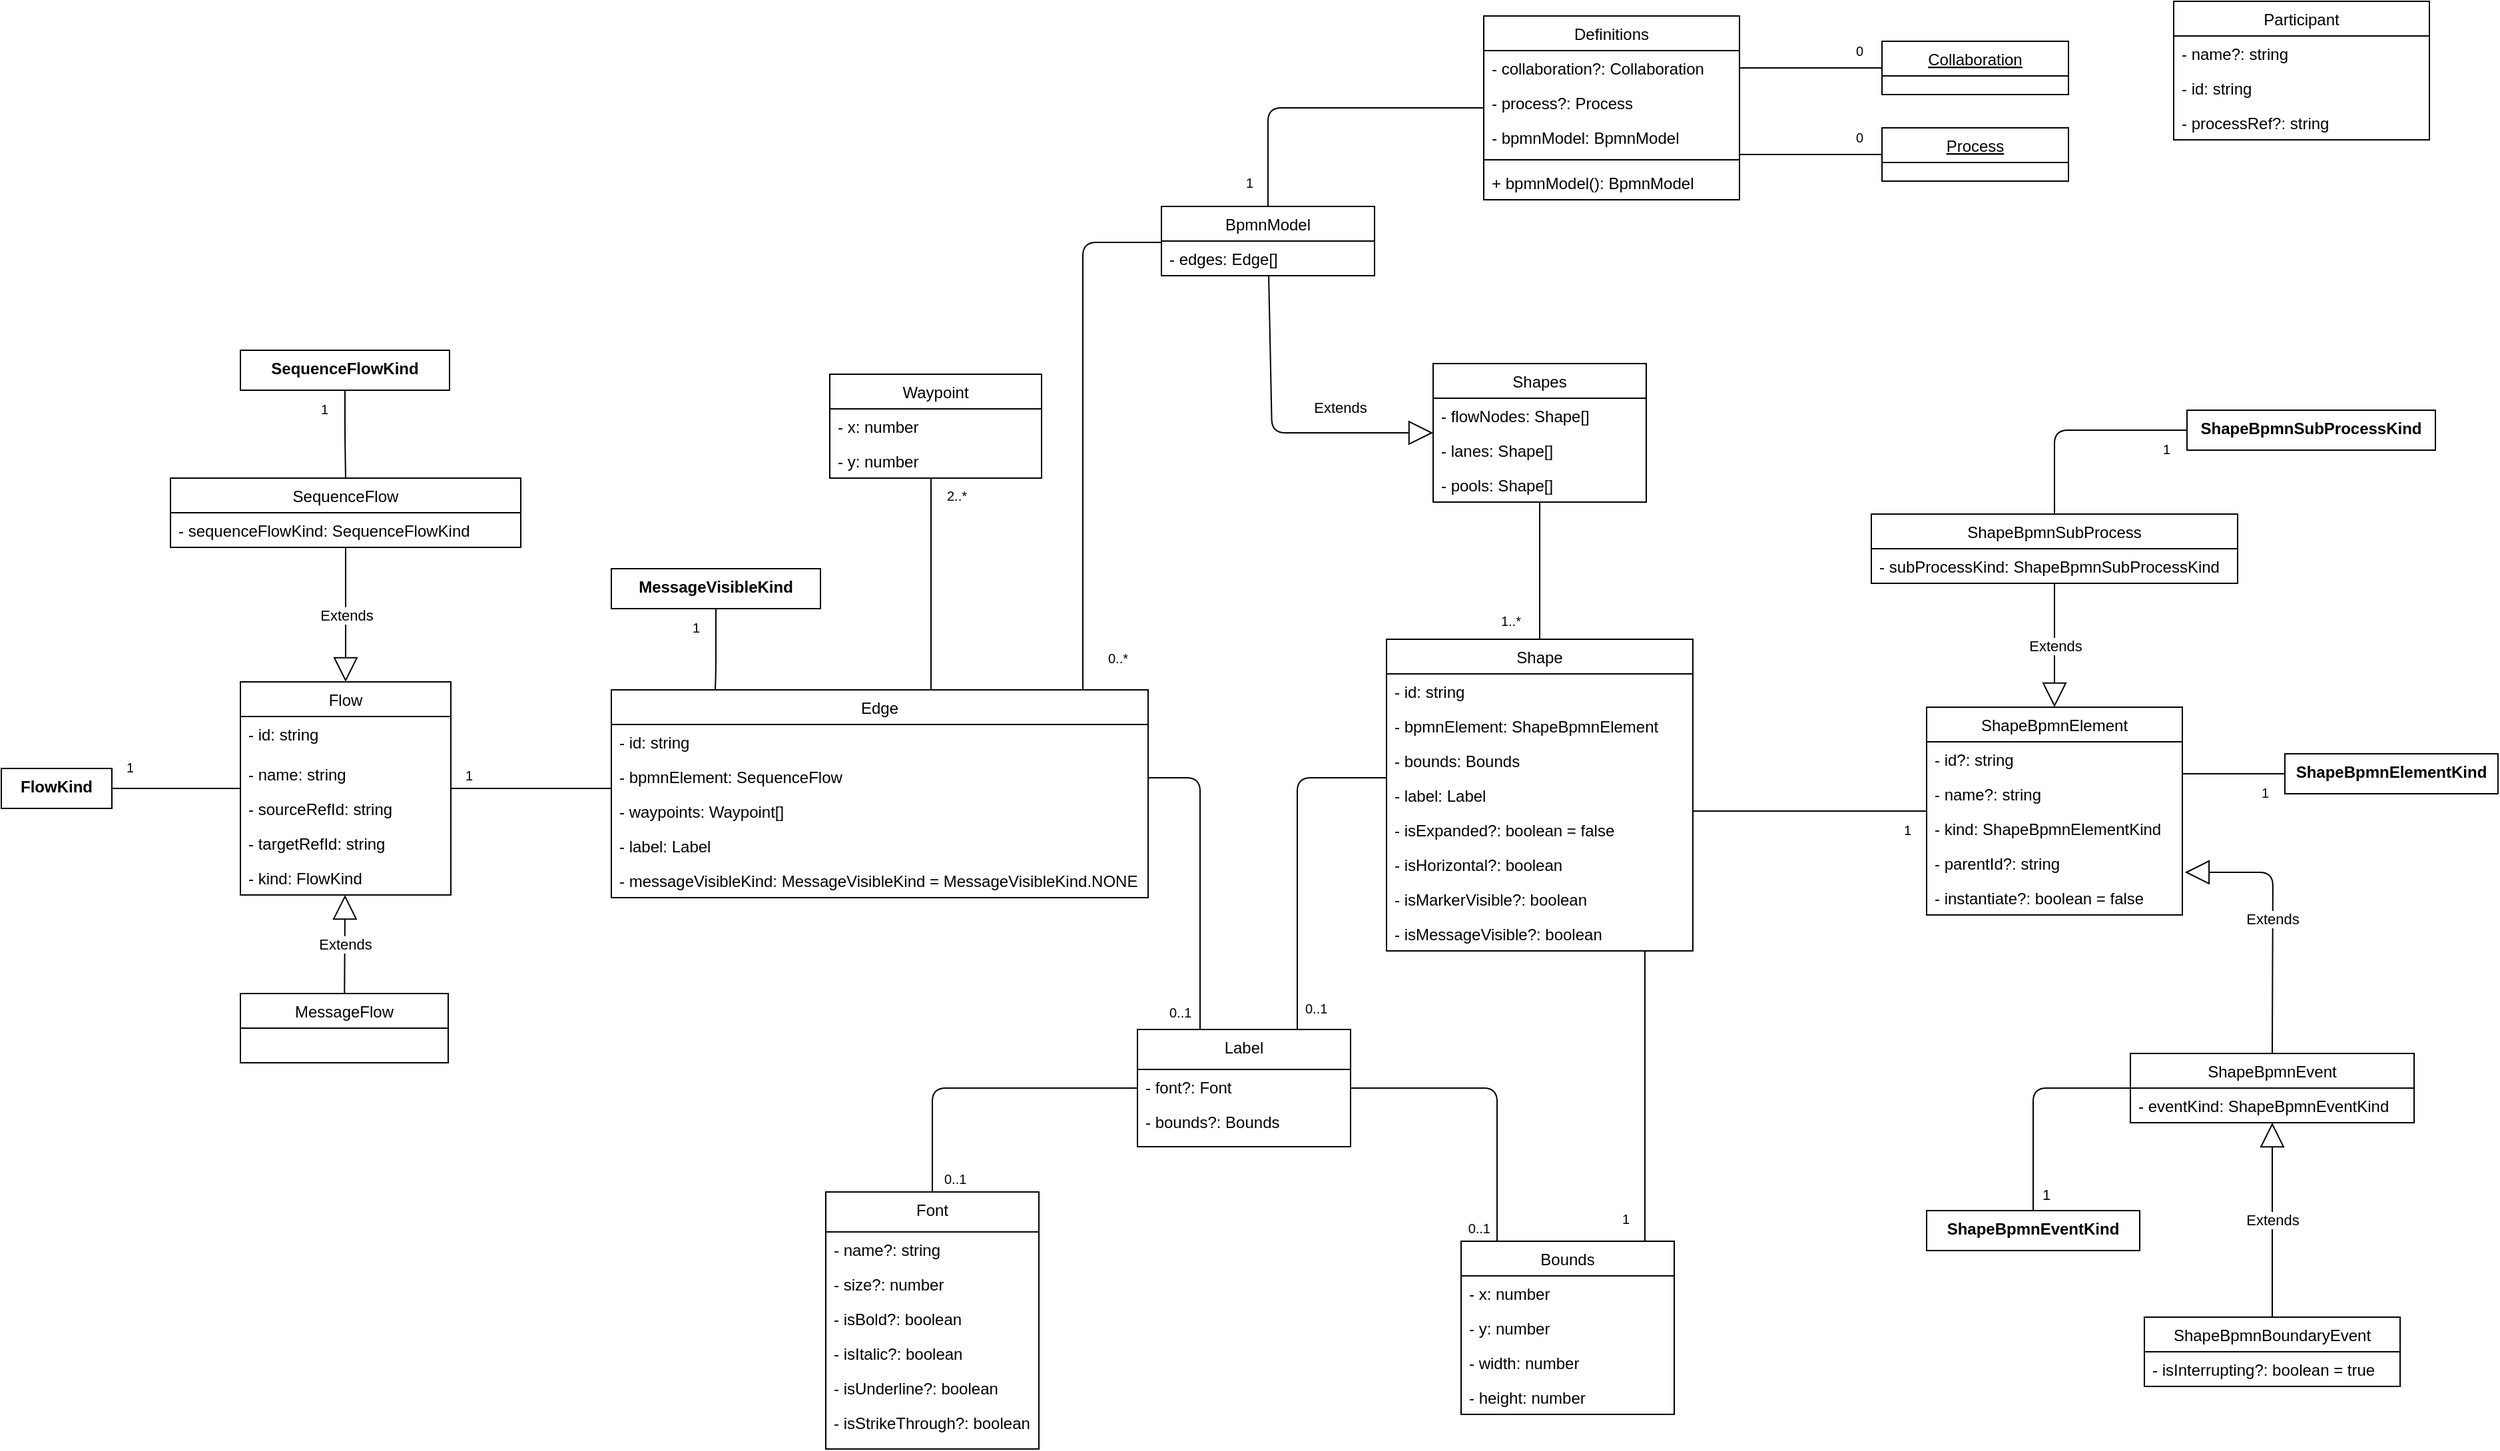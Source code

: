 <mxfile version="13.3.9" type="device"><diagram id="C5RBs43oDa-KdzZeNtuy" name="Page-1"><mxGraphModel dx="5345" dy="2276" grid="0" gridSize="10" guides="1" tooltips="1" connect="1" arrows="1" fold="1" page="1" pageScale="1" pageWidth="1654" pageHeight="1169" background="none" math="0" shadow="0"><root><mxCell id="WIyWlLk6GJQsqaUBKTNV-0"/><mxCell id="WIyWlLk6GJQsqaUBKTNV-1" parent="WIyWlLk6GJQsqaUBKTNV-0"/><mxCell id="PLHjshaNbv-pAc6cqL0V-2" value="" style="endArrow=none;html=1;edgeStyle=orthogonalEdgeStyle;shadow=0;" parent="WIyWlLk6GJQsqaUBKTNV-1" source="zkfFHV4jXpPFQw0GAbJ--0" target="zkfFHV4jXpPFQw0GAbJ--6" edge="1"><mxGeometry relative="1" as="geometry"><mxPoint x="-1207" y="-837" as="sourcePoint"/><mxPoint x="-1047" y="-837" as="targetPoint"/><Array as="points"><mxPoint x="-1198" y="-292"/></Array></mxGeometry></mxCell><mxCell id="PLHjshaNbv-pAc6cqL0V-3" value="&lt;div&gt;0..1&lt;/div&gt;" style="resizable=0;html=1;align=left;verticalAlign=bottom;labelBackgroundColor=#ffffff;fontSize=10;shadow=0;" parent="PLHjshaNbv-pAc6cqL0V-2" connectable="0" vertex="1"><mxGeometry x="-1" relative="1" as="geometry"><mxPoint x="7" y="-2" as="offset"/></mxGeometry></mxCell><mxCell id="PLHjshaNbv-pAc6cqL0V-6" value="" style="endArrow=none;html=1;edgeStyle=orthogonalEdgeStyle;shadow=0;" parent="WIyWlLk6GJQsqaUBKTNV-1" source="zkfFHV4jXpPFQw0GAbJ--6" target="zkfFHV4jXpPFQw0GAbJ--17" edge="1"><mxGeometry relative="1" as="geometry"><mxPoint x="-785" y="-253" as="sourcePoint"/><mxPoint x="-717" y="-867" as="targetPoint"/><Array as="points"><mxPoint x="-774" y="-292"/></Array></mxGeometry></mxCell><mxCell id="PLHjshaNbv-pAc6cqL0V-8" value="&lt;div&gt;0..1&lt;/div&gt;" style="resizable=0;html=1;align=right;verticalAlign=bottom;labelBackgroundColor=#ffffff;fontSize=10;shadow=0;" parent="PLHjshaNbv-pAc6cqL0V-6" connectable="0" vertex="1"><mxGeometry x="1" relative="1" as="geometry"><mxPoint x="-5" y="-2" as="offset"/></mxGeometry></mxCell><mxCell id="PLHjshaNbv-pAc6cqL0V-9" value="" style="endArrow=none;html=1;edgeStyle=orthogonalEdgeStyle;shadow=0;" parent="WIyWlLk6GJQsqaUBKTNV-1" source="zkfFHV4jXpPFQw0GAbJ--6" target="0sjL9ywvOhM1zj3qhhSV-2" edge="1"><mxGeometry relative="1" as="geometry"><mxPoint x="-877" y="-380" as="sourcePoint"/><mxPoint x="-1068" y="-1022" as="targetPoint"/><Array as="points"><mxPoint x="-997" y="-525"/></Array></mxGeometry></mxCell><mxCell id="PLHjshaNbv-pAc6cqL0V-10" value="0..1" style="resizable=0;html=1;align=left;verticalAlign=bottom;labelBackgroundColor=#ffffff;fontSize=10;shadow=0;" parent="PLHjshaNbv-pAc6cqL0V-9" connectable="0" vertex="1"><mxGeometry x="-1" relative="1" as="geometry"><mxPoint x="-25" y="-4.5" as="offset"/></mxGeometry></mxCell><mxCell id="PLHjshaNbv-pAc6cqL0V-11" value="" style="resizable=0;html=1;align=right;verticalAlign=bottom;labelBackgroundColor=#ffffff;fontSize=10;shadow=0;" parent="PLHjshaNbv-pAc6cqL0V-9" connectable="0" vertex="1"><mxGeometry x="1" relative="1" as="geometry"/></mxCell><mxCell id="PLHjshaNbv-pAc6cqL0V-12" value="" style="endArrow=none;html=1;edgeStyle=orthogonalEdgeStyle;shadow=0;" parent="WIyWlLk6GJQsqaUBKTNV-1" source="0sjL9ywvOhM1zj3qhhSV-2" target="0sjL9ywvOhM1zj3qhhSV-6" edge="1"><mxGeometry relative="1" as="geometry"><mxPoint x="-1213" y="-469" as="sourcePoint"/><mxPoint x="-1588" y="-491" as="targetPoint"/><Array as="points"><mxPoint x="-1199" y="-635"/><mxPoint x="-1199" y="-635"/></Array></mxGeometry></mxCell><mxCell id="PLHjshaNbv-pAc6cqL0V-14" value="2..*" style="resizable=0;html=1;align=right;verticalAlign=bottom;labelBackgroundColor=#ffffff;fontSize=10;shadow=0;" parent="PLHjshaNbv-pAc6cqL0V-12" connectable="0" vertex="1"><mxGeometry x="1" relative="1" as="geometry"><mxPoint x="27.0" y="21.57" as="offset"/></mxGeometry></mxCell><mxCell id="PLHjshaNbv-pAc6cqL0V-15" value="" style="endArrow=none;html=1;edgeStyle=orthogonalEdgeStyle;shadow=0;" parent="WIyWlLk6GJQsqaUBKTNV-1" source="0sjL9ywvOhM1zj3qhhSV-2" target="c_oKNNHpZlxhWvdRLZM5-3" edge="1"><mxGeometry relative="1" as="geometry"><mxPoint x="-1485" y="-513" as="sourcePoint"/><mxPoint x="-1451" y="-615" as="targetPoint"/><Array as="points"><mxPoint x="-1468" y="-517"/><mxPoint x="-1468" y="-517"/></Array></mxGeometry></mxCell><mxCell id="PLHjshaNbv-pAc6cqL0V-17" value="&lt;div&gt;1&lt;/div&gt;" style="resizable=0;html=1;align=right;verticalAlign=bottom;labelBackgroundColor=#ffffff;fontSize=10;shadow=0;" parent="PLHjshaNbv-pAc6cqL0V-15" connectable="0" vertex="1"><mxGeometry x="1" relative="1" as="geometry"><mxPoint x="16.98" y="-2" as="offset"/></mxGeometry></mxCell><mxCell id="PLHjshaNbv-pAc6cqL0V-18" value="" style="endArrow=none;html=1;edgeStyle=orthogonalEdgeStyle;shadow=0;" parent="WIyWlLk6GJQsqaUBKTNV-1" source="zkfFHV4jXpPFQw0GAbJ--17" target="zkfFHV4jXpPFQw0GAbJ--13" edge="1"><mxGeometry relative="1" as="geometry"><mxPoint x="-320" y="-405" as="sourcePoint"/><mxPoint x="-1078" y="-692" as="targetPoint"/><Array as="points"><mxPoint x="-663" y="-309"/><mxPoint x="-663" y="-309"/></Array></mxGeometry></mxCell><mxCell id="PLHjshaNbv-pAc6cqL0V-19" value="1" style="resizable=0;html=1;align=left;verticalAlign=bottom;labelBackgroundColor=#ffffff;fontSize=10;shadow=0;" parent="PLHjshaNbv-pAc6cqL0V-18" connectable="0" vertex="1"><mxGeometry x="-1" relative="1" as="geometry"><mxPoint x="-19" y="-9" as="offset"/></mxGeometry></mxCell><mxCell id="PLHjshaNbv-pAc6cqL0V-21" value="" style="endArrow=none;html=1;edgeStyle=orthogonalEdgeStyle;shadow=0;" parent="WIyWlLk6GJQsqaUBKTNV-1" source="zkfFHV4jXpPFQw0GAbJ--13" target="0sjL9ywvOhM1zj3qhhSV-10" edge="1"><mxGeometry relative="1" as="geometry"><mxPoint x="-978" y="-962" as="sourcePoint"/><mxPoint x="-370" y="-764" as="targetPoint"/><Array as="points"><mxPoint x="-570" y="-500"/><mxPoint x="-570" y="-500"/></Array></mxGeometry></mxCell><mxCell id="PLHjshaNbv-pAc6cqL0V-23" value="1" style="resizable=0;html=1;align=right;verticalAlign=bottom;labelBackgroundColor=#ffffff;fontSize=10;shadow=0;" parent="PLHjshaNbv-pAc6cqL0V-21" connectable="0" vertex="1"><mxGeometry x="1" relative="1" as="geometry"><mxPoint x="-11" y="22" as="offset"/></mxGeometry></mxCell><mxCell id="PLHjshaNbv-pAc6cqL0V-24" value="" style="endArrow=none;html=1;edgeStyle=orthogonalEdgeStyle;shadow=0;" parent="WIyWlLk6GJQsqaUBKTNV-1" source="0sjL9ywvOhM1zj3qhhSV-14" target="0sjL9ywvOhM1zj3qhhSV-10" edge="1"><mxGeometry relative="1" as="geometry"><mxPoint x="-538.5" y="-873" as="sourcePoint"/><mxPoint x="-236.5" y="-609" as="targetPoint"/><Array as="points"><mxPoint x="-239.5" y="-528"/><mxPoint x="-239.5" y="-528"/></Array></mxGeometry></mxCell><mxCell id="PLHjshaNbv-pAc6cqL0V-25" value="1" style="resizable=0;html=1;align=left;verticalAlign=bottom;labelBackgroundColor=#ffffff;fontSize=10;shadow=0;" parent="PLHjshaNbv-pAc6cqL0V-24" connectable="0" vertex="1"><mxGeometry x="-1" relative="1" as="geometry"><mxPoint x="-20" y="22" as="offset"/></mxGeometry></mxCell><mxCell id="PLHjshaNbv-pAc6cqL0V-27" value="" style="endArrow=none;html=1;edgeStyle=orthogonalEdgeStyle;shadow=0;" parent="WIyWlLk6GJQsqaUBKTNV-1" source="0sjL9ywvOhM1zj3qhhSV-22" target="zkfFHV4jXpPFQw0GAbJ--13" edge="1"><mxGeometry relative="1" as="geometry"><mxPoint x="-558" y="-957" as="sourcePoint"/><mxPoint x="-607" y="-717" as="targetPoint"/><Array as="points"/></mxGeometry></mxCell><mxCell id="PLHjshaNbv-pAc6cqL0V-29" value="&lt;div&gt;1..*&lt;/div&gt;" style="resizable=0;html=1;align=right;verticalAlign=bottom;labelBackgroundColor=#ffffff;fontSize=10;shadow=0;" parent="PLHjshaNbv-pAc6cqL0V-27" connectable="0" vertex="1"><mxGeometry x="1" relative="1" as="geometry"><mxPoint x="-14" y="-6" as="offset"/></mxGeometry></mxCell><mxCell id="PLHjshaNbv-pAc6cqL0V-30" value="" style="endArrow=none;html=1;edgeStyle=orthogonalEdgeStyle;shadow=0;entryX=0.5;entryY=0;entryDx=0;entryDy=0;" parent="WIyWlLk6GJQsqaUBKTNV-1" source="oILE0hQg-X34ujy6vTA9-13" target="0sjL9ywvOhM1zj3qhhSV-24" edge="1"><mxGeometry relative="1" as="geometry"><mxPoint x="-1010" y="-1102" as="sourcePoint"/><mxPoint x="-1090" y="-888" as="targetPoint"/><Array as="points"/></mxGeometry></mxCell><mxCell id="PLHjshaNbv-pAc6cqL0V-32" value="1" style="resizable=0;html=1;align=right;verticalAlign=bottom;labelBackgroundColor=#ffffff;fontSize=10;shadow=0;" parent="PLHjshaNbv-pAc6cqL0V-30" connectable="0" vertex="1"><mxGeometry x="1" relative="1" as="geometry"><mxPoint x="-11" y="-10" as="offset"/></mxGeometry></mxCell><mxCell id="PLHjshaNbv-pAc6cqL0V-33" value="" style="endArrow=none;html=1;edgeStyle=orthogonalEdgeStyle;shadow=0;exitX=1;exitY=0.5;exitDx=0;exitDy=0;" parent="WIyWlLk6GJQsqaUBKTNV-1" source="oILE0hQg-X34ujy6vTA9-14" target="oILE0hQg-X34ujy6vTA9-19" edge="1"><mxGeometry relative="1" as="geometry"><mxPoint x="-733" y="-563.01" as="sourcePoint"/><mxPoint x="-241" y="-1083" as="targetPoint"/><Array as="points"/></mxGeometry></mxCell><mxCell id="PLHjshaNbv-pAc6cqL0V-35" value="0" style="resizable=0;html=1;align=right;verticalAlign=bottom;labelBackgroundColor=#ffffff;fontSize=10;shadow=0;" parent="PLHjshaNbv-pAc6cqL0V-33" connectable="0" vertex="1"><mxGeometry x="1" relative="1" as="geometry"><mxPoint x="-14" y="-5" as="offset"/></mxGeometry></mxCell><mxCell id="PLHjshaNbv-pAc6cqL0V-39" value="" style="endArrow=none;html=1;edgeStyle=orthogonalEdgeStyle;shadow=0;" parent="WIyWlLk6GJQsqaUBKTNV-1" source="0sjL9ywvOhM1zj3qhhSV-24" target="0sjL9ywvOhM1zj3qhhSV-2" edge="1"><mxGeometry relative="1" as="geometry"><mxPoint x="-698" y="-696" as="sourcePoint"/><mxPoint x="-952" y="-684" as="targetPoint"/><Array as="points"><mxPoint x="-1085" y="-927"/></Array></mxGeometry></mxCell><mxCell id="PLHjshaNbv-pAc6cqL0V-40" value="&lt;div&gt;0..*&lt;/div&gt;" style="resizable=0;html=1;align=right;verticalAlign=bottom;labelBackgroundColor=#ffffff;fontSize=10;shadow=0;" parent="PLHjshaNbv-pAc6cqL0V-39" connectable="0" vertex="1"><mxGeometry x="1" relative="1" as="geometry"><mxPoint x="34" y="-16" as="offset"/></mxGeometry></mxCell><mxCell id="oILE0hQg-X34ujy6vTA9-3" value="Extends" style="endArrow=block;endSize=16;endFill=0;html=1;shadow=0;" parent="WIyWlLk6GJQsqaUBKTNV-1" source="0sjL9ywvOhM1zj3qhhSV-24" target="0sjL9ywvOhM1zj3qhhSV-22" edge="1"><mxGeometry x="0.414" y="19" width="160" relative="1" as="geometry"><mxPoint x="-1025" y="-785" as="sourcePoint"/><mxPoint x="-756" y="-795" as="targetPoint"/><Array as="points"><mxPoint x="-943" y="-784"/></Array><mxPoint as="offset"/></mxGeometry></mxCell><mxCell id="kIvDjQpewUcBJA9TdNjF-3" value="" style="endArrow=none;html=1;edgeStyle=orthogonalEdgeStyle;shadow=0;" parent="WIyWlLk6GJQsqaUBKTNV-1" source="kIvDjQpewUcBJA9TdNjF-2" target="0sjL9ywvOhM1zj3qhhSV-18" edge="1"><mxGeometry relative="1" as="geometry"><mxPoint x="-1714.5" y="-531" as="sourcePoint"/><mxPoint x="-1714.5" y="-471" as="targetPoint"/><Array as="points"><mxPoint x="-1638.5" y="-781"/><mxPoint x="-1638.5" y="-781"/></Array></mxGeometry></mxCell><mxCell id="kIvDjQpewUcBJA9TdNjF-4" value="1" style="resizable=0;html=1;align=left;verticalAlign=bottom;labelBackgroundColor=#ffffff;fontSize=10;shadow=0;" parent="kIvDjQpewUcBJA9TdNjF-3" connectable="0" vertex="1"><mxGeometry x="-1" relative="1" as="geometry"><mxPoint x="-20" y="22" as="offset"/></mxGeometry></mxCell><mxCell id="4eXEjW7_JQ5vGszaP3kl-1" value="" style="endArrow=none;html=1;edgeStyle=orthogonalEdgeStyle;shadow=0;" parent="WIyWlLk6GJQsqaUBKTNV-1" source="zkfFHV4jXpPFQw0GAbJ--6" target="zkfFHV4jXpPFQw0GAbJ--13" edge="1"><mxGeometry relative="1" as="geometry"><mxPoint x="-910" y="-297" as="sourcePoint"/><mxPoint x="-1051" y="-515" as="targetPoint"/><Array as="points"><mxPoint x="-924" y="-525"/></Array></mxGeometry></mxCell><mxCell id="4eXEjW7_JQ5vGszaP3kl-2" value="0..1" style="resizable=0;html=1;align=left;verticalAlign=bottom;labelBackgroundColor=#ffffff;fontSize=10;shadow=0;" parent="4eXEjW7_JQ5vGszaP3kl-1" connectable="0" vertex="1"><mxGeometry x="-1" relative="1" as="geometry"><mxPoint x="4" y="-8" as="offset"/></mxGeometry></mxCell><mxCell id="4eXEjW7_JQ5vGszaP3kl-3" value="" style="resizable=0;html=1;align=right;verticalAlign=bottom;labelBackgroundColor=#ffffff;fontSize=10;shadow=0;" parent="4eXEjW7_JQ5vGszaP3kl-1" connectable="0" vertex="1"><mxGeometry x="1" relative="1" as="geometry"/></mxCell><mxCell id="0sjL9ywvOhM1zj3qhhSV-2" value="Edge" style="swimlane;fontStyle=0;childLayout=stackLayout;horizontal=1;startSize=26;fillColor=none;horizontalStack=0;resizeParent=1;resizeParentMax=0;resizeLast=0;collapsible=1;marginBottom=0;shadow=0;" parent="WIyWlLk6GJQsqaUBKTNV-1" vertex="1"><mxGeometry x="-1439" y="-591" width="403" height="156" as="geometry"/></mxCell><mxCell id="0sjL9ywvOhM1zj3qhhSV-46" value="- id: string" style="text;strokeColor=none;fillColor=none;align=left;verticalAlign=top;spacingLeft=4;spacingRight=4;overflow=hidden;rotatable=0;points=[[0,0.5],[1,0.5]];portConstraint=eastwest;shadow=0;" parent="0sjL9ywvOhM1zj3qhhSV-2" vertex="1"><mxGeometry y="26" width="403" height="26" as="geometry"/></mxCell><mxCell id="0sjL9ywvOhM1zj3qhhSV-3" value="- bpmnElement: SequenceFlow" style="text;strokeColor=none;fillColor=none;align=left;verticalAlign=top;spacingLeft=4;spacingRight=4;overflow=hidden;rotatable=0;points=[[0,0.5],[1,0.5]];portConstraint=eastwest;shadow=0;" parent="0sjL9ywvOhM1zj3qhhSV-2" vertex="1"><mxGeometry y="52" width="403" height="26" as="geometry"/></mxCell><mxCell id="0sjL9ywvOhM1zj3qhhSV-4" value="- waypoints: Waypoint[]" style="text;strokeColor=none;fillColor=none;align=left;verticalAlign=top;spacingLeft=4;spacingRight=4;overflow=hidden;rotatable=0;points=[[0,0.5],[1,0.5]];portConstraint=eastwest;shadow=0;" parent="0sjL9ywvOhM1zj3qhhSV-2" vertex="1"><mxGeometry y="78" width="403" height="26" as="geometry"/></mxCell><mxCell id="3JoKrsNmHiWk_ACY0eKF-5" value="- label: Label" style="text;strokeColor=none;fillColor=none;align=left;verticalAlign=top;spacingLeft=4;spacingRight=4;overflow=hidden;rotatable=0;points=[[0,0.5],[1,0.5]];portConstraint=eastwest;shadow=0;" vertex="1" parent="0sjL9ywvOhM1zj3qhhSV-2"><mxGeometry y="104" width="403" height="26" as="geometry"/></mxCell><mxCell id="bgp1F87hh6HLPxp8cGTV-0" value="- messageVisibleKind: MessageVisibleKind = MessageVisibleKind.NONE" style="text;strokeColor=none;fillColor=none;align=left;verticalAlign=top;spacingLeft=4;spacingRight=4;overflow=hidden;rotatable=0;points=[[0,0.5],[1,0.5]];portConstraint=eastwest;shadow=0;" parent="0sjL9ywvOhM1zj3qhhSV-2" vertex="1"><mxGeometry y="130" width="403" height="26" as="geometry"/></mxCell><mxCell id="zkfFHV4jXpPFQw0GAbJ--13" value="Shape" style="swimlane;fontStyle=0;align=center;verticalAlign=top;childLayout=stackLayout;horizontal=1;startSize=26;horizontalStack=0;resizeParent=1;resizeLast=0;collapsible=1;marginBottom=0;rounded=0;shadow=0;strokeWidth=1;" parent="WIyWlLk6GJQsqaUBKTNV-1" vertex="1"><mxGeometry x="-857" y="-629" width="230" height="234" as="geometry"><mxRectangle x="340" y="380" width="170" height="26" as="alternateBounds"/></mxGeometry></mxCell><mxCell id="0sjL9ywvOhM1zj3qhhSV-39" value="- id: string" style="text;strokeColor=none;fillColor=none;align=left;verticalAlign=top;spacingLeft=4;spacingRight=4;overflow=hidden;rotatable=0;points=[[0,0.5],[1,0.5]];portConstraint=eastwest;shadow=0;" parent="zkfFHV4jXpPFQw0GAbJ--13" vertex="1"><mxGeometry y="26" width="230" height="26" as="geometry"/></mxCell><mxCell id="0sjL9ywvOhM1zj3qhhSV-49" value="- bpmnElement: ShapeBpmnElement" style="text;strokeColor=none;fillColor=none;align=left;verticalAlign=top;spacingLeft=4;spacingRight=4;overflow=hidden;rotatable=0;points=[[0,0.5],[1,0.5]];portConstraint=eastwest;shadow=0;" parent="zkfFHV4jXpPFQw0GAbJ--13" vertex="1"><mxGeometry y="52" width="230" height="26" as="geometry"/></mxCell><mxCell id="0sjL9ywvOhM1zj3qhhSV-50" value="- bounds: Bounds" style="text;strokeColor=none;fillColor=none;align=left;verticalAlign=top;spacingLeft=4;spacingRight=4;overflow=hidden;rotatable=0;points=[[0,0.5],[1,0.5]];portConstraint=eastwest;shadow=0;" parent="zkfFHV4jXpPFQw0GAbJ--13" vertex="1"><mxGeometry y="78" width="230" height="26" as="geometry"/></mxCell><mxCell id="bgp1F87hh6HLPxp8cGTV-1" value="- label: Label" style="text;strokeColor=none;fillColor=none;align=left;verticalAlign=top;spacingLeft=4;spacingRight=4;overflow=hidden;rotatable=0;points=[[0,0.5],[1,0.5]];portConstraint=eastwest;shadow=0;" parent="zkfFHV4jXpPFQw0GAbJ--13" vertex="1"><mxGeometry y="104" width="230" height="26" as="geometry"/></mxCell><mxCell id="0sjL9ywvOhM1zj3qhhSV-41" value="- isExpanded?: boolean = false" style="text;strokeColor=none;fillColor=none;align=left;verticalAlign=top;spacingLeft=4;spacingRight=4;overflow=hidden;rotatable=0;points=[[0,0.5],[1,0.5]];portConstraint=eastwest;shadow=0;" parent="zkfFHV4jXpPFQw0GAbJ--13" vertex="1"><mxGeometry y="130" width="230" height="26" as="geometry"/></mxCell><mxCell id="0sjL9ywvOhM1zj3qhhSV-40" value="- isHorizontal?: boolean" style="text;strokeColor=none;fillColor=none;align=left;verticalAlign=top;spacingLeft=4;spacingRight=4;overflow=hidden;rotatable=0;points=[[0,0.5],[1,0.5]];portConstraint=eastwest;shadow=0;" parent="zkfFHV4jXpPFQw0GAbJ--13" vertex="1"><mxGeometry y="156" width="230" height="26" as="geometry"/></mxCell><mxCell id="0sjL9ywvOhM1zj3qhhSV-42" value="- isMarkerVisible?: boolean" style="text;strokeColor=none;fillColor=none;align=left;verticalAlign=top;spacingLeft=4;spacingRight=4;overflow=hidden;rotatable=0;points=[[0,0.5],[1,0.5]];portConstraint=eastwest;shadow=0;" parent="zkfFHV4jXpPFQw0GAbJ--13" vertex="1"><mxGeometry y="182" width="230" height="26" as="geometry"/></mxCell><mxCell id="0sjL9ywvOhM1zj3qhhSV-43" value="- isMessageVisible?: boolean" style="text;strokeColor=none;fillColor=none;align=left;verticalAlign=top;spacingLeft=4;spacingRight=4;overflow=hidden;rotatable=0;points=[[0,0.5],[1,0.5]];portConstraint=eastwest;shadow=0;" parent="zkfFHV4jXpPFQw0GAbJ--13" vertex="1"><mxGeometry y="208" width="230" height="26" as="geometry"/></mxCell><mxCell id="0sjL9ywvOhM1zj3qhhSV-22" value="Shapes" style="swimlane;fontStyle=0;align=center;verticalAlign=top;childLayout=stackLayout;horizontal=1;startSize=26;horizontalStack=0;resizeParent=1;resizeLast=0;collapsible=1;marginBottom=0;rounded=0;shadow=0;strokeWidth=1;" parent="WIyWlLk6GJQsqaUBKTNV-1" vertex="1"><mxGeometry x="-822" y="-836" width="160" height="104" as="geometry"><mxRectangle x="340" y="380" width="170" height="26" as="alternateBounds"/></mxGeometry></mxCell><mxCell id="oILE0hQg-X34ujy6vTA9-0" value="- flowNodes: Shape[]" style="text;strokeColor=none;fillColor=none;align=left;verticalAlign=top;spacingLeft=4;spacingRight=4;overflow=hidden;rotatable=0;points=[[0,0.5],[1,0.5]];portConstraint=eastwest;shadow=0;" parent="0sjL9ywvOhM1zj3qhhSV-22" vertex="1"><mxGeometry y="26" width="160" height="26" as="geometry"/></mxCell><mxCell id="0sjL9ywvOhM1zj3qhhSV-28" value="- lanes: Shape[]" style="text;strokeColor=none;fillColor=none;align=left;verticalAlign=top;spacingLeft=4;spacingRight=4;overflow=hidden;rotatable=0;points=[[0,0.5],[1,0.5]];portConstraint=eastwest;shadow=0;" parent="0sjL9ywvOhM1zj3qhhSV-22" vertex="1"><mxGeometry y="52" width="160" height="26" as="geometry"/></mxCell><mxCell id="oILE0hQg-X34ujy6vTA9-1" value="- pools: Shape[]" style="text;strokeColor=none;fillColor=none;align=left;verticalAlign=top;spacingLeft=4;spacingRight=4;overflow=hidden;rotatable=0;points=[[0,0.5],[1,0.5]];portConstraint=eastwest;shadow=0;" parent="0sjL9ywvOhM1zj3qhhSV-22" vertex="1"><mxGeometry y="78" width="160" height="26" as="geometry"/></mxCell><mxCell id="bgp1F87hh6HLPxp8cGTV-9" value="Extends" style="endArrow=block;endSize=16;endFill=0;html=1;shadow=0;exitX=0.5;exitY=0;exitDx=0;exitDy=0;entryX=1.01;entryY=0.769;entryDx=0;entryDy=0;entryPerimeter=0;" parent="WIyWlLk6GJQsqaUBKTNV-1" source="bgp1F87hh6HLPxp8cGTV-2" target="0sjL9ywvOhM1zj3qhhSV-12" edge="1"><mxGeometry width="160" relative="1" as="geometry"><mxPoint x="-454.5" y="-390.996" as="sourcePoint"/><mxPoint x="-259.5" y="-461" as="targetPoint"/><Array as="points"><mxPoint x="-191.5" y="-454"/></Array></mxGeometry></mxCell><mxCell id="bgp1F87hh6HLPxp8cGTV-10" value="Extends" style="endArrow=block;endSize=16;endFill=0;html=1;shadow=0;" parent="WIyWlLk6GJQsqaUBKTNV-1" source="bgp1F87hh6HLPxp8cGTV-7" target="bgp1F87hh6HLPxp8cGTV-2" edge="1"><mxGeometry width="160" relative="1" as="geometry"><mxPoint x="-356.21" y="-135.0" as="sourcePoint"/><mxPoint x="-356.21" y="-265.0" as="targetPoint"/><Array as="points"/></mxGeometry></mxCell><mxCell id="bgp1F87hh6HLPxp8cGTV-12" value="" style="endArrow=none;html=1;edgeStyle=orthogonalEdgeStyle;shadow=0;entryX=0;entryY=0.5;entryDx=0;entryDy=0;" parent="WIyWlLk6GJQsqaUBKTNV-1" source="bgp1F87hh6HLPxp8cGTV-11" target="bgp1F87hh6HLPxp8cGTV-2" edge="1"><mxGeometry relative="1" as="geometry"><mxPoint x="-372.21" y="-342" as="sourcePoint"/><mxPoint x="-451.5" y="-327" as="targetPoint"/><Array as="points"><mxPoint x="-371.5" y="-292"/></Array></mxGeometry></mxCell><mxCell id="bgp1F87hh6HLPxp8cGTV-14" value="1" style="edgeLabel;html=1;align=center;verticalAlign=middle;resizable=0;points=[];" parent="bgp1F87hh6HLPxp8cGTV-12" vertex="1" connectable="0"><mxGeometry x="-0.73" y="-1" relative="1" as="geometry"><mxPoint x="8" y="10.33" as="offset"/></mxGeometry></mxCell><mxCell id="UfOXiXSs-xiothV765re-2" value="Extends" style="endArrow=block;endSize=16;endFill=0;html=1;shadow=0;" parent="WIyWlLk6GJQsqaUBKTNV-1" source="UfOXiXSs-xiothV765re-0" target="0sjL9ywvOhM1zj3qhhSV-10" edge="1"><mxGeometry width="160" relative="1" as="geometry"><mxPoint x="-178.5" y="-602" as="sourcePoint"/><mxPoint x="-348.5" y="-577" as="targetPoint"/><Array as="points"/></mxGeometry></mxCell><mxCell id="UfOXiXSs-xiothV765re-4" value="" style="endArrow=none;html=1;edgeStyle=orthogonalEdgeStyle;shadow=0;" parent="WIyWlLk6GJQsqaUBKTNV-1" source="UfOXiXSs-xiothV765re-3" target="UfOXiXSs-xiothV765re-0" edge="1"><mxGeometry relative="1" as="geometry"><mxPoint x="-172.5" y="-518" as="sourcePoint"/><mxPoint x="-249.5" y="-518" as="targetPoint"/><Array as="points"><mxPoint x="-355.5" y="-786"/></Array></mxGeometry></mxCell><mxCell id="UfOXiXSs-xiothV765re-5" value="1" style="resizable=0;html=1;align=left;verticalAlign=bottom;labelBackgroundColor=#ffffff;fontSize=10;shadow=0;" parent="UfOXiXSs-xiothV765re-4" connectable="0" vertex="1"><mxGeometry x="-1" relative="1" as="geometry"><mxPoint x="-20" y="22" as="offset"/></mxGeometry></mxCell><mxCell id="c_oKNNHpZlxhWvdRLZM5-0" value="" style="endArrow=none;html=1;edgeStyle=orthogonalEdgeStyle;shadow=0;" parent="WIyWlLk6GJQsqaUBKTNV-1" source="oILE0hQg-X34ujy6vTA9-13" target="oILE0hQg-X34ujy6vTA9-22" edge="1"><mxGeometry relative="1" as="geometry"><mxPoint x="-592" y="-939" as="sourcePoint"/><mxPoint x="-485" y="-939" as="targetPoint"/><Array as="points"><mxPoint x="-567" y="-993"/><mxPoint x="-567" y="-993"/></Array></mxGeometry></mxCell><mxCell id="c_oKNNHpZlxhWvdRLZM5-1" value="0" style="resizable=0;html=1;align=right;verticalAlign=bottom;labelBackgroundColor=#ffffff;fontSize=10;shadow=0;" parent="c_oKNNHpZlxhWvdRLZM5-0" connectable="0" vertex="1"><mxGeometry x="1" relative="1" as="geometry"><mxPoint x="-14" y="-5" as="offset"/></mxGeometry></mxCell><mxCell id="c_oKNNHpZlxhWvdRLZM5-9" value="Extends" style="endArrow=block;endSize=16;endFill=0;html=1;shadow=0;" parent="WIyWlLk6GJQsqaUBKTNV-1" source="0sjL9ywvOhM1zj3qhhSV-18" target="c_oKNNHpZlxhWvdRLZM5-3" edge="1"><mxGeometry width="160" relative="1" as="geometry"><mxPoint x="-1712.5" y="-653.996" as="sourcePoint"/><mxPoint x="-1461.9" y="-652.263" as="targetPoint"/><Array as="points"/></mxGeometry></mxCell><mxCell id="c_oKNNHpZlxhWvdRLZM5-13" value="Extends" style="endArrow=block;endSize=16;endFill=0;html=1;shadow=0;" parent="WIyWlLk6GJQsqaUBKTNV-1" source="c_oKNNHpZlxhWvdRLZM5-10" target="c_oKNNHpZlxhWvdRLZM5-3" edge="1"><mxGeometry width="160" relative="1" as="geometry"><mxPoint x="-1782.5" y="-472" as="sourcePoint"/><mxPoint x="-1782.5" y="-371" as="targetPoint"/><Array as="points"/></mxGeometry></mxCell><mxCell id="oILE0hQg-X34ujy6vTA9-5" value="Participant" style="swimlane;fontStyle=0;childLayout=stackLayout;horizontal=1;startSize=26;fillColor=none;horizontalStack=0;resizeParent=1;resizeParentMax=0;resizeLast=0;collapsible=1;marginBottom=0;shadow=0;" parent="WIyWlLk6GJQsqaUBKTNV-1" vertex="1"><mxGeometry x="-266" y="-1108" width="192" height="104" as="geometry"/></mxCell><mxCell id="oILE0hQg-X34ujy6vTA9-7" value="- name?: string" style="text;strokeColor=none;fillColor=none;align=left;verticalAlign=top;spacingLeft=4;spacingRight=4;overflow=hidden;rotatable=0;points=[[0,0.5],[1,0.5]];portConstraint=eastwest;shadow=0;" parent="oILE0hQg-X34ujy6vTA9-5" vertex="1"><mxGeometry y="26" width="192" height="26" as="geometry"/></mxCell><mxCell id="oILE0hQg-X34ujy6vTA9-6" value="- id: string" style="text;strokeColor=none;fillColor=none;align=left;verticalAlign=top;spacingLeft=4;spacingRight=4;overflow=hidden;rotatable=0;points=[[0,0.5],[1,0.5]];portConstraint=eastwest;shadow=0;" parent="oILE0hQg-X34ujy6vTA9-5" vertex="1"><mxGeometry y="52" width="192" height="26" as="geometry"/></mxCell><mxCell id="oILE0hQg-X34ujy6vTA9-9" value="- processRef?: string" style="text;strokeColor=none;fillColor=none;align=left;verticalAlign=top;spacingLeft=4;spacingRight=4;overflow=hidden;rotatable=0;points=[[0,0.5],[1,0.5]];portConstraint=eastwest;shadow=0;" parent="oILE0hQg-X34ujy6vTA9-5" vertex="1"><mxGeometry y="78" width="192" height="26" as="geometry"/></mxCell><mxCell id="0sjL9ywvOhM1zj3qhhSV-10" value="ShapeBpmnElement" style="swimlane;fontStyle=0;childLayout=stackLayout;horizontal=1;startSize=26;fillColor=none;horizontalStack=0;resizeParent=1;resizeParentMax=0;resizeLast=0;collapsible=1;marginBottom=0;shadow=0;" parent="WIyWlLk6GJQsqaUBKTNV-1" vertex="1"><mxGeometry x="-451.5" y="-578" width="192" height="156" as="geometry"/></mxCell><mxCell id="0sjL9ywvOhM1zj3qhhSV-11" value="- id?: string" style="text;strokeColor=none;fillColor=none;align=left;verticalAlign=top;spacingLeft=4;spacingRight=4;overflow=hidden;rotatable=0;points=[[0,0.5],[1,0.5]];portConstraint=eastwest;shadow=0;" parent="0sjL9ywvOhM1zj3qhhSV-10" vertex="1"><mxGeometry y="26" width="192" height="26" as="geometry"/></mxCell><mxCell id="0sjL9ywvOhM1zj3qhhSV-47" value="- name?: string" style="text;strokeColor=none;fillColor=none;align=left;verticalAlign=top;spacingLeft=4;spacingRight=4;overflow=hidden;rotatable=0;points=[[0,0.5],[1,0.5]];portConstraint=eastwest;shadow=0;" parent="0sjL9ywvOhM1zj3qhhSV-10" vertex="1"><mxGeometry y="52" width="192" height="26" as="geometry"/></mxCell><mxCell id="0sjL9ywvOhM1zj3qhhSV-48" value="- kind: ShapeBpmnElementKind" style="text;strokeColor=none;fillColor=none;align=left;verticalAlign=top;spacingLeft=4;spacingRight=4;overflow=hidden;rotatable=0;points=[[0,0.5],[1,0.5]];portConstraint=eastwest;shadow=0;" parent="0sjL9ywvOhM1zj3qhhSV-10" vertex="1"><mxGeometry y="78" width="192" height="26" as="geometry"/></mxCell><mxCell id="0sjL9ywvOhM1zj3qhhSV-12" value="- parentId?: string" style="text;strokeColor=none;fillColor=none;align=left;verticalAlign=top;spacingLeft=4;spacingRight=4;overflow=hidden;rotatable=0;points=[[0,0.5],[1,0.5]];portConstraint=eastwest;shadow=0;" parent="0sjL9ywvOhM1zj3qhhSV-10" vertex="1"><mxGeometry y="104" width="192" height="26" as="geometry"/></mxCell><mxCell id="bgp1F87hh6HLPxp8cGTV-15" value="- instantiate?: boolean = false" style="text;strokeColor=none;fillColor=none;align=left;verticalAlign=top;spacingLeft=4;spacingRight=4;overflow=hidden;rotatable=0;points=[[0,0.5],[1,0.5]];portConstraint=eastwest;shadow=0;" parent="0sjL9ywvOhM1zj3qhhSV-10" vertex="1"><mxGeometry y="130" width="192" height="26" as="geometry"/></mxCell><mxCell id="bgp1F87hh6HLPxp8cGTV-2" value="ShapeBpmnEvent" style="swimlane;fontStyle=0;childLayout=stackLayout;horizontal=1;startSize=26;fillColor=none;horizontalStack=0;resizeParent=1;resizeParentMax=0;resizeLast=0;collapsible=1;marginBottom=0;shadow=0;" parent="WIyWlLk6GJQsqaUBKTNV-1" vertex="1"><mxGeometry x="-298.5" y="-318" width="213" height="52" as="geometry"/></mxCell><mxCell id="bgp1F87hh6HLPxp8cGTV-3" value="- eventKind: ShapeBpmnEventKind" style="text;strokeColor=none;fillColor=none;align=left;verticalAlign=top;spacingLeft=4;spacingRight=4;overflow=hidden;rotatable=0;points=[[0,0.5],[1,0.5]];portConstraint=eastwest;shadow=0;" parent="bgp1F87hh6HLPxp8cGTV-2" vertex="1"><mxGeometry y="26" width="213" height="26" as="geometry"/></mxCell><mxCell id="bgp1F87hh6HLPxp8cGTV-11" value="ShapeBpmnEventKind" style="swimlane;fontStyle=1;childLayout=stackLayout;horizontal=1;startSize=26;fillColor=none;horizontalStack=0;resizeParent=1;resizeParentMax=0;resizeLast=0;collapsible=1;marginBottom=0;swimlaneLine=0;rounded=0;shadow=0;comic=0;glass=0;" parent="WIyWlLk6GJQsqaUBKTNV-1" vertex="1"><mxGeometry x="-451.5" y="-200" width="160" height="30" as="geometry"/></mxCell><mxCell id="0sjL9ywvOhM1zj3qhhSV-14" value="ShapeBpmnElementKind" style="swimlane;fontStyle=1;childLayout=stackLayout;horizontal=1;startSize=26;fillColor=none;horizontalStack=0;resizeParent=1;resizeParentMax=0;resizeLast=0;collapsible=1;marginBottom=0;swimlaneLine=0;rounded=0;shadow=0;comic=0;glass=0;" parent="WIyWlLk6GJQsqaUBKTNV-1" vertex="1"><mxGeometry x="-182.5" y="-543" width="160" height="30" as="geometry"/></mxCell><mxCell id="bgp1F87hh6HLPxp8cGTV-7" value="ShapeBpmnBoundaryEvent" style="swimlane;fontStyle=0;childLayout=stackLayout;horizontal=1;startSize=26;fillColor=none;horizontalStack=0;resizeParent=1;resizeParentMax=0;resizeLast=0;collapsible=1;marginBottom=0;shadow=0;" parent="WIyWlLk6GJQsqaUBKTNV-1" vertex="1"><mxGeometry x="-288" y="-120" width="192" height="52" as="geometry"/></mxCell><mxCell id="bgp1F87hh6HLPxp8cGTV-8" value="- isInterrupting?: boolean = true" style="text;strokeColor=none;fillColor=none;align=left;verticalAlign=top;spacingLeft=4;spacingRight=4;overflow=hidden;rotatable=0;points=[[0,0.5],[1,0.5]];portConstraint=eastwest;shadow=0;" parent="bgp1F87hh6HLPxp8cGTV-7" vertex="1"><mxGeometry y="26" width="192" height="26" as="geometry"/></mxCell><mxCell id="UfOXiXSs-xiothV765re-0" value="ShapeBpmnSubProcess" style="swimlane;fontStyle=0;childLayout=stackLayout;horizontal=1;startSize=26;fillColor=none;horizontalStack=0;resizeParent=1;resizeParentMax=0;resizeLast=0;collapsible=1;marginBottom=0;shadow=0;" parent="WIyWlLk6GJQsqaUBKTNV-1" vertex="1"><mxGeometry x="-493" y="-723" width="275" height="52" as="geometry"/></mxCell><mxCell id="UfOXiXSs-xiothV765re-1" value="- subProcessKind: ShapeBpmnSubProcessKind" style="text;strokeColor=none;fillColor=none;align=left;verticalAlign=top;spacingLeft=4;spacingRight=4;overflow=hidden;rotatable=0;points=[[0,0.5],[1,0.5]];portConstraint=eastwest;shadow=0;" parent="UfOXiXSs-xiothV765re-0" vertex="1"><mxGeometry y="26" width="275" height="26" as="geometry"/></mxCell><mxCell id="UfOXiXSs-xiothV765re-3" value="ShapeBpmnSubProcessKind" style="swimlane;fontStyle=1;childLayout=stackLayout;horizontal=1;startSize=26;fillColor=none;horizontalStack=0;resizeParent=1;resizeParentMax=0;resizeLast=0;collapsible=1;marginBottom=0;swimlaneLine=0;rounded=0;shadow=0;comic=0;glass=0;" parent="WIyWlLk6GJQsqaUBKTNV-1" vertex="1"><mxGeometry x="-256" y="-801" width="186.5" height="30" as="geometry"/></mxCell><mxCell id="oILE0hQg-X34ujy6vTA9-13" value="Definitions" style="swimlane;fontStyle=0;childLayout=stackLayout;horizontal=1;startSize=26;fillColor=none;horizontalStack=0;resizeParent=1;resizeParentMax=0;resizeLast=0;collapsible=1;marginBottom=0;shadow=0;" parent="WIyWlLk6GJQsqaUBKTNV-1" vertex="1"><mxGeometry x="-784" y="-1097" width="192" height="138" as="geometry"/></mxCell><mxCell id="oILE0hQg-X34ujy6vTA9-14" value="- collaboration?: Collaboration" style="text;strokeColor=none;fillColor=none;align=left;verticalAlign=top;spacingLeft=4;spacingRight=4;overflow=hidden;rotatable=0;points=[[0,0.5],[1,0.5]];portConstraint=eastwest;shadow=0;" parent="oILE0hQg-X34ujy6vTA9-13" vertex="1"><mxGeometry y="26" width="192" height="26" as="geometry"/></mxCell><mxCell id="oILE0hQg-X34ujy6vTA9-15" value="- process?: Process" style="text;strokeColor=none;fillColor=none;align=left;verticalAlign=top;spacingLeft=4;spacingRight=4;overflow=hidden;rotatable=0;points=[[0,0.5],[1,0.5]];portConstraint=eastwest;shadow=0;" parent="oILE0hQg-X34ujy6vTA9-13" vertex="1"><mxGeometry y="52" width="192" height="26" as="geometry"/></mxCell><mxCell id="oILE0hQg-X34ujy6vTA9-16" value="- bpmnModel: BpmnModel" style="text;strokeColor=none;fillColor=none;align=left;verticalAlign=top;spacingLeft=4;spacingRight=4;overflow=hidden;rotatable=0;points=[[0,0.5],[1,0.5]];portConstraint=eastwest;shadow=0;" parent="oILE0hQg-X34ujy6vTA9-13" vertex="1"><mxGeometry y="78" width="192" height="26" as="geometry"/></mxCell><mxCell id="oILE0hQg-X34ujy6vTA9-17" value="" style="line;strokeWidth=1;fillColor=none;align=left;verticalAlign=middle;spacingTop=-1;spacingLeft=3;spacingRight=3;rotatable=0;labelPosition=right;points=[];portConstraint=eastwest;rounded=0;shadow=0;glass=0;comic=0;" parent="oILE0hQg-X34ujy6vTA9-13" vertex="1"><mxGeometry y="104" width="192" height="8" as="geometry"/></mxCell><mxCell id="oILE0hQg-X34ujy6vTA9-18" value="+ bpmnModel(): BpmnModel" style="text;strokeColor=none;fillColor=none;align=left;verticalAlign=top;spacingLeft=4;spacingRight=4;overflow=hidden;rotatable=0;points=[[0,0.5],[1,0.5]];portConstraint=eastwest;rounded=0;shadow=0;glass=0;comic=0;" parent="oILE0hQg-X34ujy6vTA9-13" vertex="1"><mxGeometry y="112" width="192" height="26" as="geometry"/></mxCell><mxCell id="oILE0hQg-X34ujy6vTA9-19" value="Collaboration" style="swimlane;fontStyle=4;childLayout=stackLayout;horizontal=1;startSize=26;fillColor=none;horizontalStack=0;resizeParent=1;resizeParentMax=0;resizeLast=0;collapsible=1;marginBottom=0;shadow=0;" parent="WIyWlLk6GJQsqaUBKTNV-1" vertex="1"><mxGeometry x="-485" y="-1078" width="140" height="40" as="geometry"/></mxCell><mxCell id="oILE0hQg-X34ujy6vTA9-22" value="Process" style="swimlane;fontStyle=4;childLayout=stackLayout;horizontal=1;startSize=26;fillColor=none;horizontalStack=0;resizeParent=1;resizeParentMax=0;resizeLast=0;collapsible=1;marginBottom=0;shadow=0;" parent="WIyWlLk6GJQsqaUBKTNV-1" vertex="1"><mxGeometry x="-485" y="-1013" width="140" height="40" as="geometry"/></mxCell><mxCell id="0sjL9ywvOhM1zj3qhhSV-24" value="BpmnModel" style="swimlane;fontStyle=0;align=center;verticalAlign=top;childLayout=stackLayout;horizontal=1;startSize=26;horizontalStack=0;resizeParent=1;resizeLast=0;collapsible=1;marginBottom=0;rounded=0;shadow=0;strokeWidth=1;" parent="WIyWlLk6GJQsqaUBKTNV-1" vertex="1"><mxGeometry x="-1026" y="-954" width="160" height="52" as="geometry"><mxRectangle x="340" y="380" width="170" height="26" as="alternateBounds"/></mxGeometry></mxCell><mxCell id="oILE0hQg-X34ujy6vTA9-2" value="- edges: Edge[]" style="text;strokeColor=none;fillColor=none;align=left;verticalAlign=top;spacingLeft=4;spacingRight=4;overflow=hidden;rotatable=0;points=[[0,0.5],[1,0.5]];portConstraint=eastwest;shadow=0;" parent="0sjL9ywvOhM1zj3qhhSV-24" vertex="1"><mxGeometry y="26" width="160" height="26" as="geometry"/></mxCell><mxCell id="zkfFHV4jXpPFQw0GAbJ--6" value="Label" style="swimlane;fontStyle=0;align=center;verticalAlign=top;childLayout=stackLayout;horizontal=1;startSize=30;horizontalStack=0;resizeParent=1;resizeLast=0;collapsible=1;marginBottom=0;rounded=0;shadow=0;strokeWidth=1;" parent="WIyWlLk6GJQsqaUBKTNV-1" vertex="1"><mxGeometry x="-1044" y="-336" width="160" height="88" as="geometry"><mxRectangle x="130" y="380" width="160" height="26" as="alternateBounds"/></mxGeometry></mxCell><mxCell id="PLHjshaNbv-pAc6cqL0V-0" value="- font?: Font" style="text;strokeColor=none;fillColor=none;align=left;verticalAlign=top;spacingLeft=4;spacingRight=4;overflow=hidden;rotatable=0;points=[[0,0.5],[1,0.5]];portConstraint=eastwest;shadow=0;" parent="zkfFHV4jXpPFQw0GAbJ--6" vertex="1"><mxGeometry y="30" width="160" height="26" as="geometry"/></mxCell><mxCell id="PLHjshaNbv-pAc6cqL0V-1" value="- bounds?: Bounds" style="text;strokeColor=none;fillColor=none;align=left;verticalAlign=top;spacingLeft=4;spacingRight=4;overflow=hidden;rotatable=0;points=[[0,0.5],[1,0.5]];portConstraint=eastwest;shadow=0;" parent="zkfFHV4jXpPFQw0GAbJ--6" vertex="1"><mxGeometry y="56" width="160" height="26" as="geometry"/></mxCell><mxCell id="zkfFHV4jXpPFQw0GAbJ--0" value="Font" style="swimlane;fontStyle=0;align=center;verticalAlign=top;childLayout=stackLayout;horizontal=1;startSize=30;horizontalStack=0;resizeParent=1;resizeLast=0;collapsible=1;marginBottom=0;rounded=0;shadow=0;strokeWidth=1;" parent="WIyWlLk6GJQsqaUBKTNV-1" vertex="1"><mxGeometry x="-1278" y="-214" width="160" height="193" as="geometry"><mxRectangle x="230" y="140" width="160" height="26" as="alternateBounds"/></mxGeometry></mxCell><mxCell id="0sjL9ywvOhM1zj3qhhSV-29" value="- name?: string" style="text;strokeColor=none;fillColor=none;align=left;verticalAlign=top;spacingLeft=4;spacingRight=4;overflow=hidden;rotatable=0;points=[[0,0.5],[1,0.5]];portConstraint=eastwest;shadow=0;" parent="zkfFHV4jXpPFQw0GAbJ--0" vertex="1"><mxGeometry y="30" width="160" height="26" as="geometry"/></mxCell><mxCell id="0sjL9ywvOhM1zj3qhhSV-30" value="- size?: number" style="text;strokeColor=none;fillColor=none;align=left;verticalAlign=top;spacingLeft=4;spacingRight=4;overflow=hidden;rotatable=0;points=[[0,0.5],[1,0.5]];portConstraint=eastwest;shadow=0;" parent="zkfFHV4jXpPFQw0GAbJ--0" vertex="1"><mxGeometry y="56" width="160" height="26" as="geometry"/></mxCell><mxCell id="0sjL9ywvOhM1zj3qhhSV-31" value="- isBold?: boolean" style="text;strokeColor=none;fillColor=none;align=left;verticalAlign=top;spacingLeft=4;spacingRight=4;overflow=hidden;rotatable=0;points=[[0,0.5],[1,0.5]];portConstraint=eastwest;shadow=0;" parent="zkfFHV4jXpPFQw0GAbJ--0" vertex="1"><mxGeometry y="82" width="160" height="26" as="geometry"/></mxCell><mxCell id="0sjL9ywvOhM1zj3qhhSV-32" value="- isItalic?: boolean" style="text;strokeColor=none;fillColor=none;align=left;verticalAlign=top;spacingLeft=4;spacingRight=4;overflow=hidden;rotatable=0;points=[[0,0.5],[1,0.5]];portConstraint=eastwest;shadow=0;" parent="zkfFHV4jXpPFQw0GAbJ--0" vertex="1"><mxGeometry y="108" width="160" height="26" as="geometry"/></mxCell><mxCell id="0sjL9ywvOhM1zj3qhhSV-33" value="- isUnderline?: boolean" style="text;strokeColor=none;fillColor=none;align=left;verticalAlign=top;spacingLeft=4;spacingRight=4;overflow=hidden;rotatable=0;points=[[0,0.5],[1,0.5]];portConstraint=eastwest;shadow=0;" parent="zkfFHV4jXpPFQw0GAbJ--0" vertex="1"><mxGeometry y="134" width="160" height="26" as="geometry"/></mxCell><mxCell id="0sjL9ywvOhM1zj3qhhSV-34" value="- isStrikeThrough?: boolean" style="text;strokeColor=none;fillColor=none;align=left;verticalAlign=top;spacingLeft=4;spacingRight=4;overflow=hidden;rotatable=0;points=[[0,0.5],[1,0.5]];portConstraint=eastwest;shadow=0;" parent="zkfFHV4jXpPFQw0GAbJ--0" vertex="1"><mxGeometry y="160" width="160" height="26" as="geometry"/></mxCell><mxCell id="zkfFHV4jXpPFQw0GAbJ--17" value="Bounds" style="swimlane;fontStyle=0;align=center;verticalAlign=top;childLayout=stackLayout;horizontal=1;startSize=26;horizontalStack=0;resizeParent=1;resizeLast=0;collapsible=1;marginBottom=0;rounded=0;shadow=0;strokeWidth=1;" parent="WIyWlLk6GJQsqaUBKTNV-1" vertex="1"><mxGeometry x="-801" y="-177" width="160" height="130" as="geometry"><mxRectangle x="508" y="120" width="160" height="26" as="alternateBounds"/></mxGeometry></mxCell><mxCell id="0sjL9ywvOhM1zj3qhhSV-35" value="- x: number" style="text;strokeColor=none;fillColor=none;align=left;verticalAlign=top;spacingLeft=4;spacingRight=4;overflow=hidden;rotatable=0;points=[[0,0.5],[1,0.5]];portConstraint=eastwest;shadow=0;" parent="zkfFHV4jXpPFQw0GAbJ--17" vertex="1"><mxGeometry y="26" width="160" height="26" as="geometry"/></mxCell><mxCell id="0sjL9ywvOhM1zj3qhhSV-36" value="- y: number" style="text;strokeColor=none;fillColor=none;align=left;verticalAlign=top;spacingLeft=4;spacingRight=4;overflow=hidden;rotatable=0;points=[[0,0.5],[1,0.5]];portConstraint=eastwest;shadow=0;" parent="zkfFHV4jXpPFQw0GAbJ--17" vertex="1"><mxGeometry y="52" width="160" height="26" as="geometry"/></mxCell><mxCell id="0sjL9ywvOhM1zj3qhhSV-37" value="- width: number" style="text;strokeColor=none;fillColor=none;align=left;verticalAlign=top;spacingLeft=4;spacingRight=4;overflow=hidden;rotatable=0;points=[[0,0.5],[1,0.5]];portConstraint=eastwest;shadow=0;" parent="zkfFHV4jXpPFQw0GAbJ--17" vertex="1"><mxGeometry y="78" width="160" height="26" as="geometry"/></mxCell><mxCell id="0sjL9ywvOhM1zj3qhhSV-38" value="- height: number" style="text;strokeColor=none;fillColor=none;align=left;verticalAlign=top;spacingLeft=4;spacingRight=4;overflow=hidden;rotatable=0;points=[[0,0.5],[1,0.5]];portConstraint=eastwest;shadow=0;" parent="zkfFHV4jXpPFQw0GAbJ--17" vertex="1"><mxGeometry y="104" width="160" height="26" as="geometry"/></mxCell><mxCell id="c_oKNNHpZlxhWvdRLZM5-3" value="Flow" style="swimlane;fontStyle=0;childLayout=stackLayout;horizontal=1;startSize=26;fillColor=none;horizontalStack=0;resizeParent=1;resizeParentMax=0;resizeLast=0;collapsible=1;marginBottom=0;shadow=0;" parent="WIyWlLk6GJQsqaUBKTNV-1" vertex="1"><mxGeometry x="-1717.5" y="-597" width="158" height="160" as="geometry"/></mxCell><mxCell id="c_oKNNHpZlxhWvdRLZM5-4" value="- id: string" style="text;strokeColor=none;fillColor=none;align=left;verticalAlign=top;spacingLeft=4;spacingRight=4;overflow=hidden;rotatable=0;points=[[0,0.5],[1,0.5]];portConstraint=eastwest;shadow=0;" parent="c_oKNNHpZlxhWvdRLZM5-3" vertex="1"><mxGeometry y="26" width="158" height="30" as="geometry"/></mxCell><mxCell id="c_oKNNHpZlxhWvdRLZM5-5" value="- name: string" style="text;strokeColor=none;fillColor=none;align=left;verticalAlign=top;spacingLeft=4;spacingRight=4;overflow=hidden;rotatable=0;points=[[0,0.5],[1,0.5]];portConstraint=eastwest;shadow=0;" parent="c_oKNNHpZlxhWvdRLZM5-3" vertex="1"><mxGeometry y="56" width="158" height="26" as="geometry"/></mxCell><mxCell id="c_oKNNHpZlxhWvdRLZM5-6" value="- sourceRefId: string" style="text;strokeColor=none;fillColor=none;align=left;verticalAlign=top;spacingLeft=4;spacingRight=4;overflow=hidden;rotatable=0;points=[[0,0.5],[1,0.5]];portConstraint=eastwest;shadow=0;" parent="c_oKNNHpZlxhWvdRLZM5-3" vertex="1"><mxGeometry y="82" width="158" height="26" as="geometry"/></mxCell><mxCell id="c_oKNNHpZlxhWvdRLZM5-7" value="- targetRefId: string" style="text;strokeColor=none;fillColor=none;align=left;verticalAlign=top;spacingLeft=4;spacingRight=4;overflow=hidden;rotatable=0;points=[[0,0.5],[1,0.5]];portConstraint=eastwest;shadow=0;" parent="c_oKNNHpZlxhWvdRLZM5-3" vertex="1"><mxGeometry y="108" width="158" height="26" as="geometry"/></mxCell><mxCell id="c_oKNNHpZlxhWvdRLZM5-8" value="- kind: FlowKind" style="text;strokeColor=none;fillColor=none;align=left;verticalAlign=top;spacingLeft=4;spacingRight=4;overflow=hidden;rotatable=0;points=[[0,0.5],[1,0.5]];portConstraint=eastwest;shadow=0;" parent="c_oKNNHpZlxhWvdRLZM5-3" vertex="1"><mxGeometry y="134" width="158" height="26" as="geometry"/></mxCell><mxCell id="0sjL9ywvOhM1zj3qhhSV-18" value="SequenceFlow" style="swimlane;fontStyle=0;childLayout=stackLayout;horizontal=1;startSize=26;fillColor=none;horizontalStack=0;resizeParent=1;resizeParentMax=0;resizeLast=0;collapsible=1;marginBottom=0;shadow=0;" parent="WIyWlLk6GJQsqaUBKTNV-1" vertex="1"><mxGeometry x="-1770" y="-750" width="263" height="52" as="geometry"/></mxCell><mxCell id="kIvDjQpewUcBJA9TdNjF-0" value="- sequenceFlowKind: SequenceFlowKind" style="text;strokeColor=none;fillColor=none;align=left;verticalAlign=top;spacingLeft=4;spacingRight=4;overflow=hidden;rotatable=0;points=[[0,0.5],[1,0.5]];portConstraint=eastwest;shadow=0;" parent="0sjL9ywvOhM1zj3qhhSV-18" vertex="1"><mxGeometry y="26" width="263" height="26" as="geometry"/></mxCell><mxCell id="kIvDjQpewUcBJA9TdNjF-2" value="SequenceFlowKind" style="swimlane;fontStyle=1;childLayout=stackLayout;horizontal=1;startSize=26;fillColor=none;horizontalStack=0;resizeParent=1;resizeParentMax=0;resizeLast=0;collapsible=1;marginBottom=0;swimlaneLine=0;rounded=0;shadow=0;comic=0;glass=0;" parent="WIyWlLk6GJQsqaUBKTNV-1" vertex="1"><mxGeometry x="-1717.5" y="-846" width="157" height="30" as="geometry"/></mxCell><mxCell id="c_oKNNHpZlxhWvdRLZM5-10" value="MessageFlow" style="swimlane;fontStyle=0;childLayout=stackLayout;horizontal=1;startSize=26;fillColor=none;horizontalStack=0;resizeParent=1;resizeParentMax=0;resizeLast=0;collapsible=1;marginBottom=0;shadow=0;" parent="WIyWlLk6GJQsqaUBKTNV-1" vertex="1"><mxGeometry x="-1717.5" y="-363" width="156" height="52" as="geometry"/></mxCell><mxCell id="3JoKrsNmHiWk_ACY0eKF-6" value="MessageVisibleKind" style="swimlane;fontStyle=1;childLayout=stackLayout;horizontal=1;startSize=26;fillColor=none;horizontalStack=0;resizeParent=1;resizeParentMax=0;resizeLast=0;collapsible=1;marginBottom=0;swimlaneLine=0;rounded=0;shadow=0;comic=0;glass=0;" vertex="1" parent="WIyWlLk6GJQsqaUBKTNV-1"><mxGeometry x="-1439" y="-682" width="157" height="30" as="geometry"/></mxCell><mxCell id="0sjL9ywvOhM1zj3qhhSV-6" value="Waypoint" style="swimlane;fontStyle=0;childLayout=stackLayout;horizontal=1;startSize=26;fillColor=none;horizontalStack=0;resizeParent=1;resizeParentMax=0;resizeLast=0;collapsible=1;marginBottom=0;shadow=0;" parent="WIyWlLk6GJQsqaUBKTNV-1" vertex="1"><mxGeometry x="-1275" y="-828" width="159" height="78" as="geometry"/></mxCell><mxCell id="0sjL9ywvOhM1zj3qhhSV-44" value="- x: number" style="text;strokeColor=none;fillColor=none;align=left;verticalAlign=top;spacingLeft=4;spacingRight=4;overflow=hidden;rotatable=0;points=[[0,0.5],[1,0.5]];portConstraint=eastwest;shadow=0;" parent="0sjL9ywvOhM1zj3qhhSV-6" vertex="1"><mxGeometry y="26" width="159" height="26" as="geometry"/></mxCell><mxCell id="0sjL9ywvOhM1zj3qhhSV-45" value="- y: number" style="text;strokeColor=none;fillColor=none;align=left;verticalAlign=top;spacingLeft=4;spacingRight=4;overflow=hidden;rotatable=0;points=[[0,0.5],[1,0.5]];portConstraint=eastwest;shadow=0;" parent="0sjL9ywvOhM1zj3qhhSV-6" vertex="1"><mxGeometry y="52" width="159" height="26" as="geometry"/></mxCell><mxCell id="3JoKrsNmHiWk_ACY0eKF-7" value="" style="endArrow=none;html=1;edgeStyle=orthogonalEdgeStyle;shadow=0;exitX=0.5;exitY=1;exitDx=0;exitDy=0;" edge="1" parent="WIyWlLk6GJQsqaUBKTNV-1" source="3JoKrsNmHiWk_ACY0eKF-6" target="0sjL9ywvOhM1zj3qhhSV-2"><mxGeometry relative="1" as="geometry"><mxPoint x="-1629" y="-806" as="sourcePoint"/><mxPoint x="-1629" y="-740.0" as="targetPoint"/><Array as="points"><mxPoint x="-1361" y="-606"/><mxPoint x="-1361" y="-606"/></Array></mxGeometry></mxCell><mxCell id="3JoKrsNmHiWk_ACY0eKF-8" value="1" style="resizable=0;html=1;align=left;verticalAlign=bottom;labelBackgroundColor=#ffffff;fontSize=10;shadow=0;" connectable="0" vertex="1" parent="3JoKrsNmHiWk_ACY0eKF-7"><mxGeometry x="-1" relative="1" as="geometry"><mxPoint x="-20" y="22" as="offset"/></mxGeometry></mxCell><mxCell id="3JoKrsNmHiWk_ACY0eKF-10" value="" style="endArrow=none;html=1;edgeStyle=orthogonalEdgeStyle;shadow=0;" edge="1" parent="WIyWlLk6GJQsqaUBKTNV-1" source="3JoKrsNmHiWk_ACY0eKF-9" target="c_oKNNHpZlxhWvdRLZM5-3"><mxGeometry relative="1" as="geometry"><mxPoint x="-1771" y="-517" as="sourcePoint"/><mxPoint x="-1845" y="-640" as="targetPoint"/><Array as="points"><mxPoint x="-1809" y="-517"/><mxPoint x="-1809" y="-517"/></Array></mxGeometry></mxCell><mxCell id="3JoKrsNmHiWk_ACY0eKF-11" value="1" style="resizable=0;html=1;align=left;verticalAlign=bottom;labelBackgroundColor=#ffffff;fontSize=10;shadow=0;" connectable="0" vertex="1" parent="3JoKrsNmHiWk_ACY0eKF-10"><mxGeometry x="-1" relative="1" as="geometry"><mxPoint x="9" y="-8" as="offset"/></mxGeometry></mxCell><mxCell id="3JoKrsNmHiWk_ACY0eKF-9" value="FlowKind" style="swimlane;fontStyle=1;childLayout=stackLayout;horizontal=1;startSize=26;fillColor=none;horizontalStack=0;resizeParent=1;resizeParentMax=0;resizeLast=0;collapsible=1;marginBottom=0;swimlaneLine=0;rounded=0;shadow=0;comic=0;glass=0;" vertex="1" parent="WIyWlLk6GJQsqaUBKTNV-1"><mxGeometry x="-1897" y="-532" width="83" height="30" as="geometry"/></mxCell></root></mxGraphModel></diagram></mxfile>